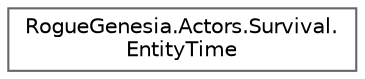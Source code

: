 digraph "Graphical Class Hierarchy"
{
 // LATEX_PDF_SIZE
  bgcolor="transparent";
  edge [fontname=Helvetica,fontsize=10,labelfontname=Helvetica,labelfontsize=10];
  node [fontname=Helvetica,fontsize=10,shape=box,height=0.2,width=0.4];
  rankdir="LR";
  Node0 [label="RogueGenesia.Actors.Survival.\lEntityTime",height=0.2,width=0.4,color="grey40", fillcolor="white", style="filled",URL="$class_rogue_genesia_1_1_actors_1_1_survival_1_1_entity_time.html",tooltip=" "];
}
